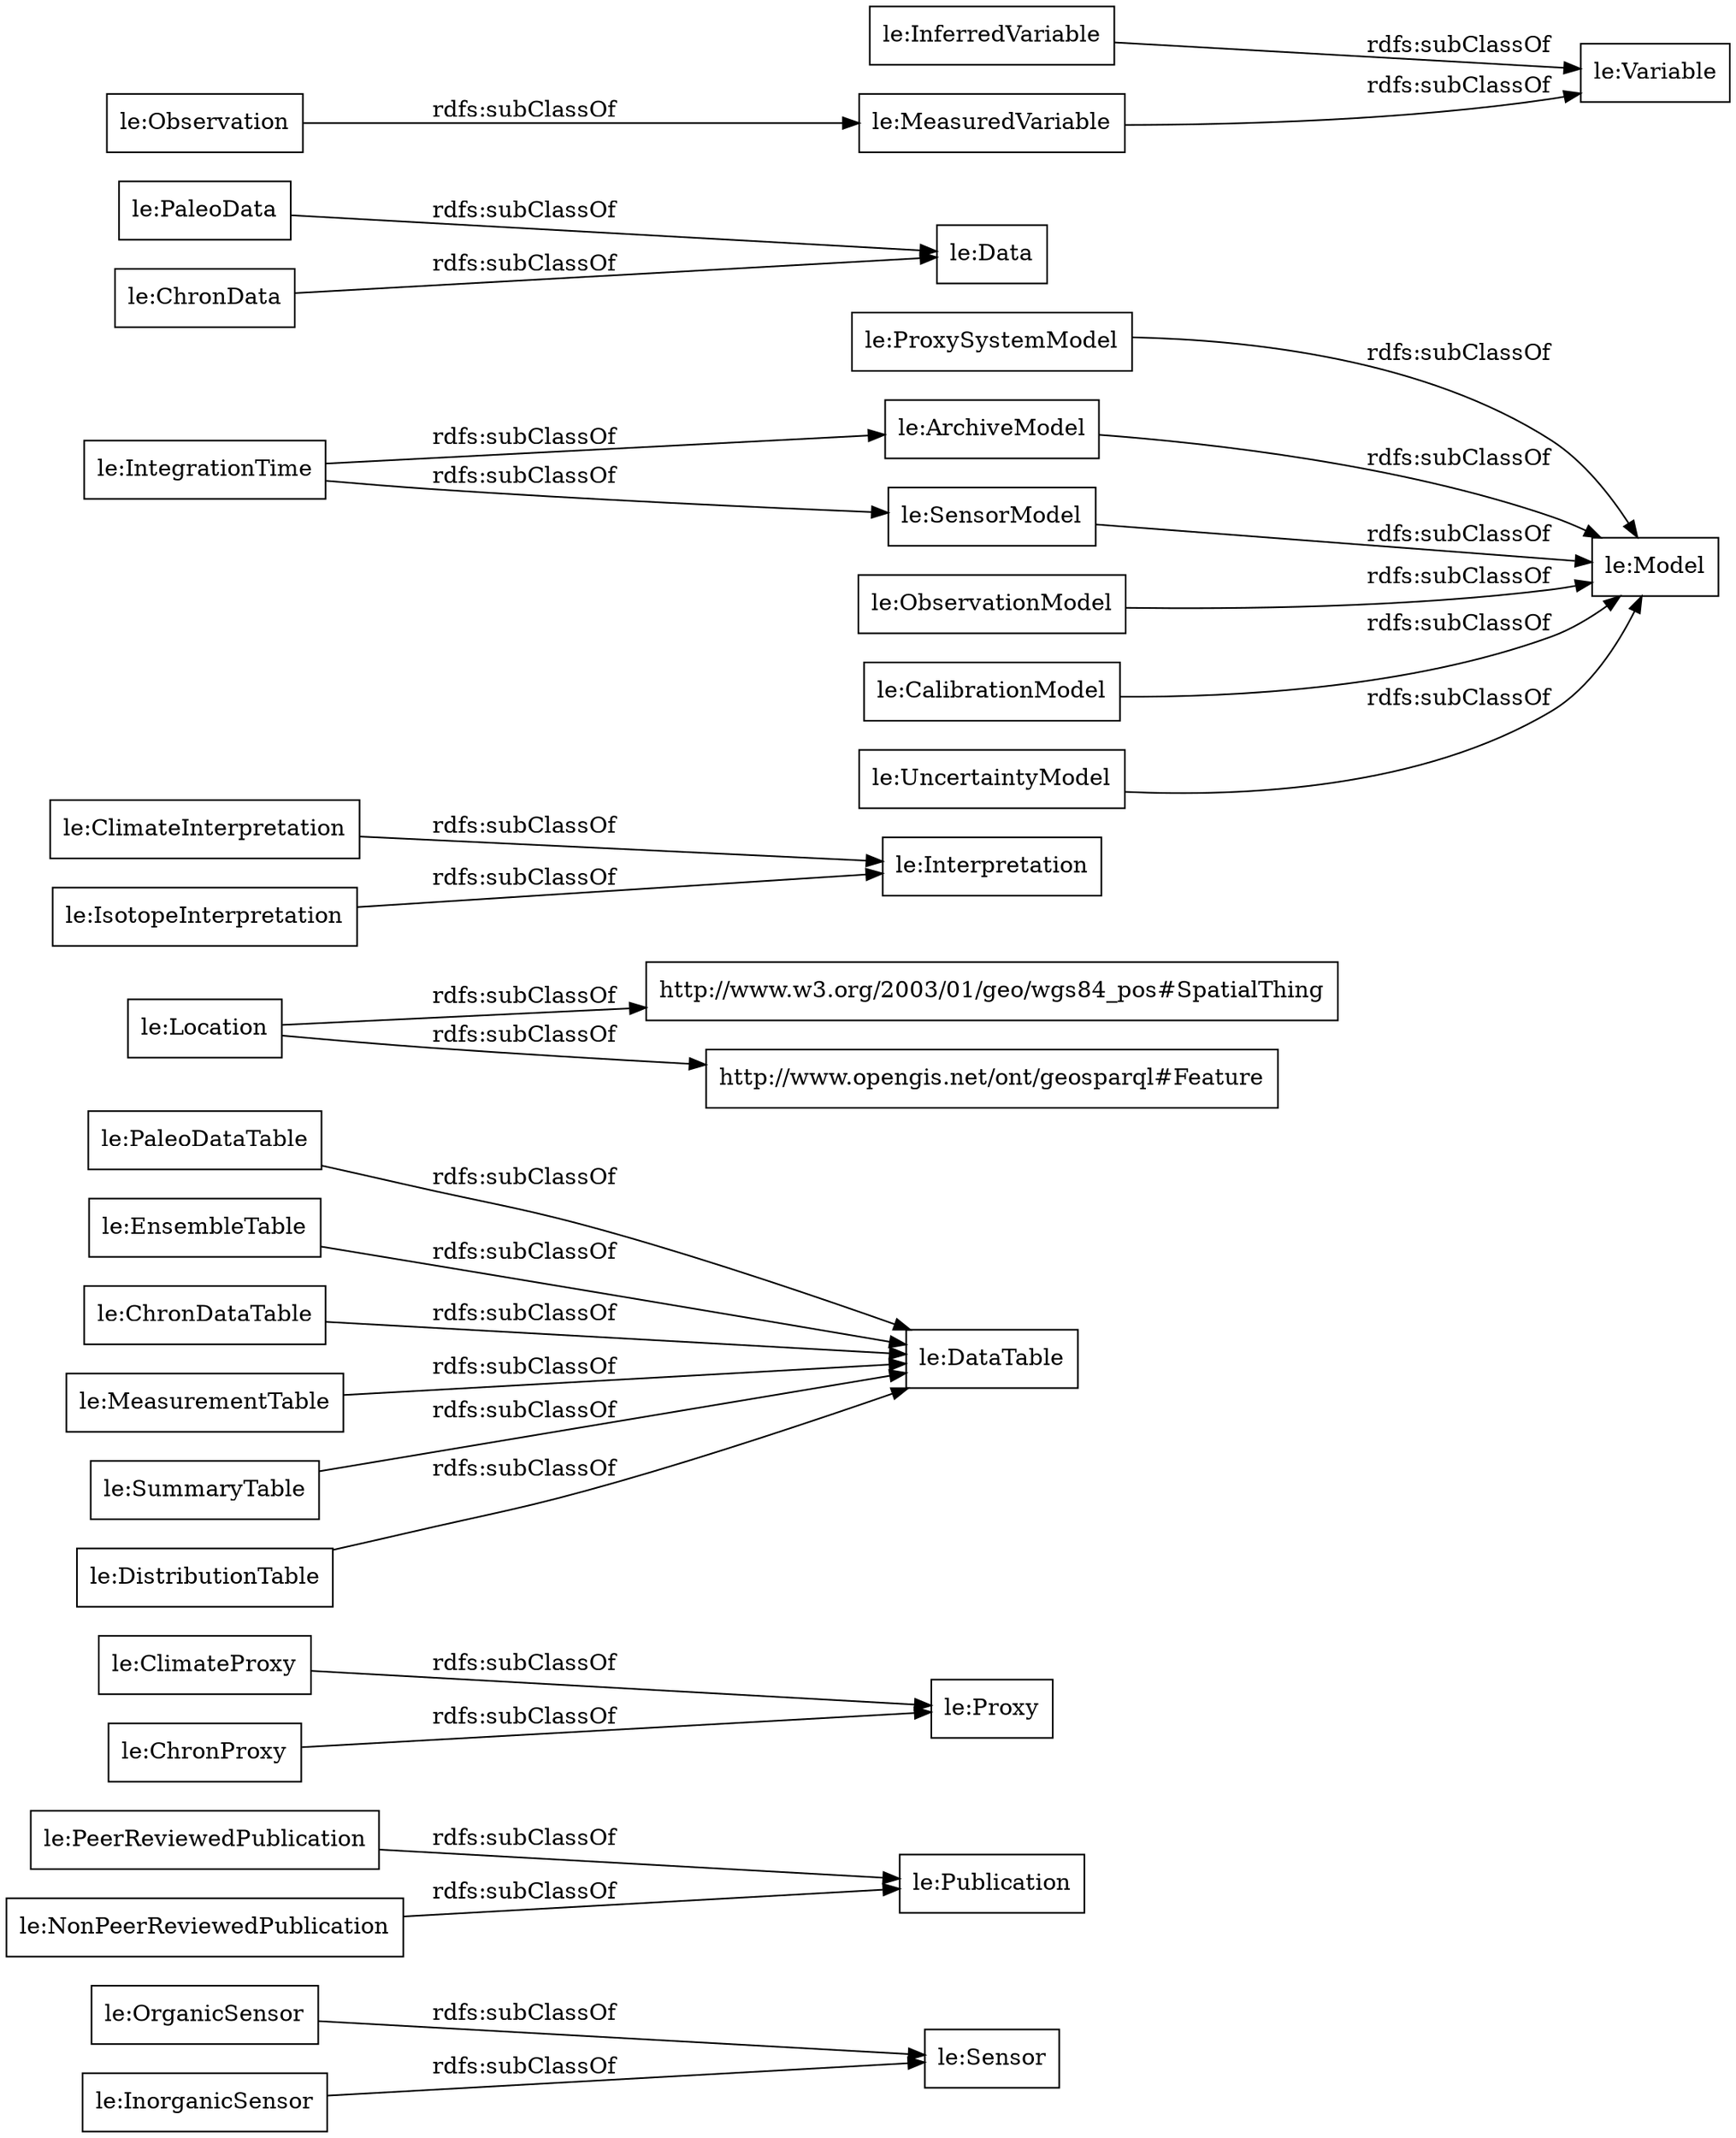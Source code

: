 digraph ar2dtool_diagram { 
rankdir=LR;
size="1000"
node [shape = rectangle, color="black"]; "le:OrganicSensor" "le:Publication" "le:ClimateProxy" "le:PaleoDataTable" "le:EnsembleTable" "le:Location" "le:ClimateInterpretation" "le:ProxySystemModel" "le:IntegrationTime" "le:InorganicSensor" "le:PaleoData" "le:DataTable" "le:ChronDataTable" "le:IsotopeInterpretation" "le:PeerReviewedPublication" "le:ChronData" "le:MeasuredVariable" "le:ArchiveModel" "http://www.w3.org/2003/01/geo/wgs84_pos#SpatialThing" "le:Interpretation" "le:MeasurementTable" "le:SensorModel" "le:SummaryTable" "le:Data" "le:ChronProxy" "le:Proxy" "le:DistributionTable" "le:Variable" "le:Model" "le:ObservationModel" "le:CalibrationModel" "http://www.opengis.net/ont/geosparql#Feature" "le:Sensor" "le:InferredVariable" "le:NonPeerReviewedPublication" "le:UncertaintyModel" "le:Observation" ; /*classes style*/
	"le:InferredVariable" -> "le:Variable" [ label = "rdfs:subClassOf" ];
	"le:CalibrationModel" -> "le:Model" [ label = "rdfs:subClassOf" ];
	"le:SensorModel" -> "le:Model" [ label = "rdfs:subClassOf" ];
	"le:NonPeerReviewedPublication" -> "le:Publication" [ label = "rdfs:subClassOf" ];
	"le:ProxySystemModel" -> "le:Model" [ label = "rdfs:subClassOf" ];
	"le:IsotopeInterpretation" -> "le:Interpretation" [ label = "rdfs:subClassOf" ];
	"le:Location" -> "http://www.w3.org/2003/01/geo/wgs84_pos#SpatialThing" [ label = "rdfs:subClassOf" ];
	"le:Location" -> "http://www.opengis.net/ont/geosparql#Feature" [ label = "rdfs:subClassOf" ];
	"le:ArchiveModel" -> "le:Model" [ label = "rdfs:subClassOf" ];
	"le:PeerReviewedPublication" -> "le:Publication" [ label = "rdfs:subClassOf" ];
	"le:Observation" -> "le:MeasuredVariable" [ label = "rdfs:subClassOf" ];
	"le:MeasuredVariable" -> "le:Variable" [ label = "rdfs:subClassOf" ];
	"le:EnsembleTable" -> "le:DataTable" [ label = "rdfs:subClassOf" ];
	"le:PaleoDataTable" -> "le:DataTable" [ label = "rdfs:subClassOf" ];
	"le:ChronData" -> "le:Data" [ label = "rdfs:subClassOf" ];
	"le:MeasurementTable" -> "le:DataTable" [ label = "rdfs:subClassOf" ];
	"le:ClimateProxy" -> "le:Proxy" [ label = "rdfs:subClassOf" ];
	"le:ObservationModel" -> "le:Model" [ label = "rdfs:subClassOf" ];
	"le:OrganicSensor" -> "le:Sensor" [ label = "rdfs:subClassOf" ];
	"le:ChronProxy" -> "le:Proxy" [ label = "rdfs:subClassOf" ];
	"le:UncertaintyModel" -> "le:Model" [ label = "rdfs:subClassOf" ];
	"le:InorganicSensor" -> "le:Sensor" [ label = "rdfs:subClassOf" ];
	"le:DistributionTable" -> "le:DataTable" [ label = "rdfs:subClassOf" ];
	"le:IntegrationTime" -> "le:SensorModel" [ label = "rdfs:subClassOf" ];
	"le:IntegrationTime" -> "le:ArchiveModel" [ label = "rdfs:subClassOf" ];
	"le:SummaryTable" -> "le:DataTable" [ label = "rdfs:subClassOf" ];
	"le:ChronDataTable" -> "le:DataTable" [ label = "rdfs:subClassOf" ];
	"le:ClimateInterpretation" -> "le:Interpretation" [ label = "rdfs:subClassOf" ];
	"le:PaleoData" -> "le:Data" [ label = "rdfs:subClassOf" ];

}
